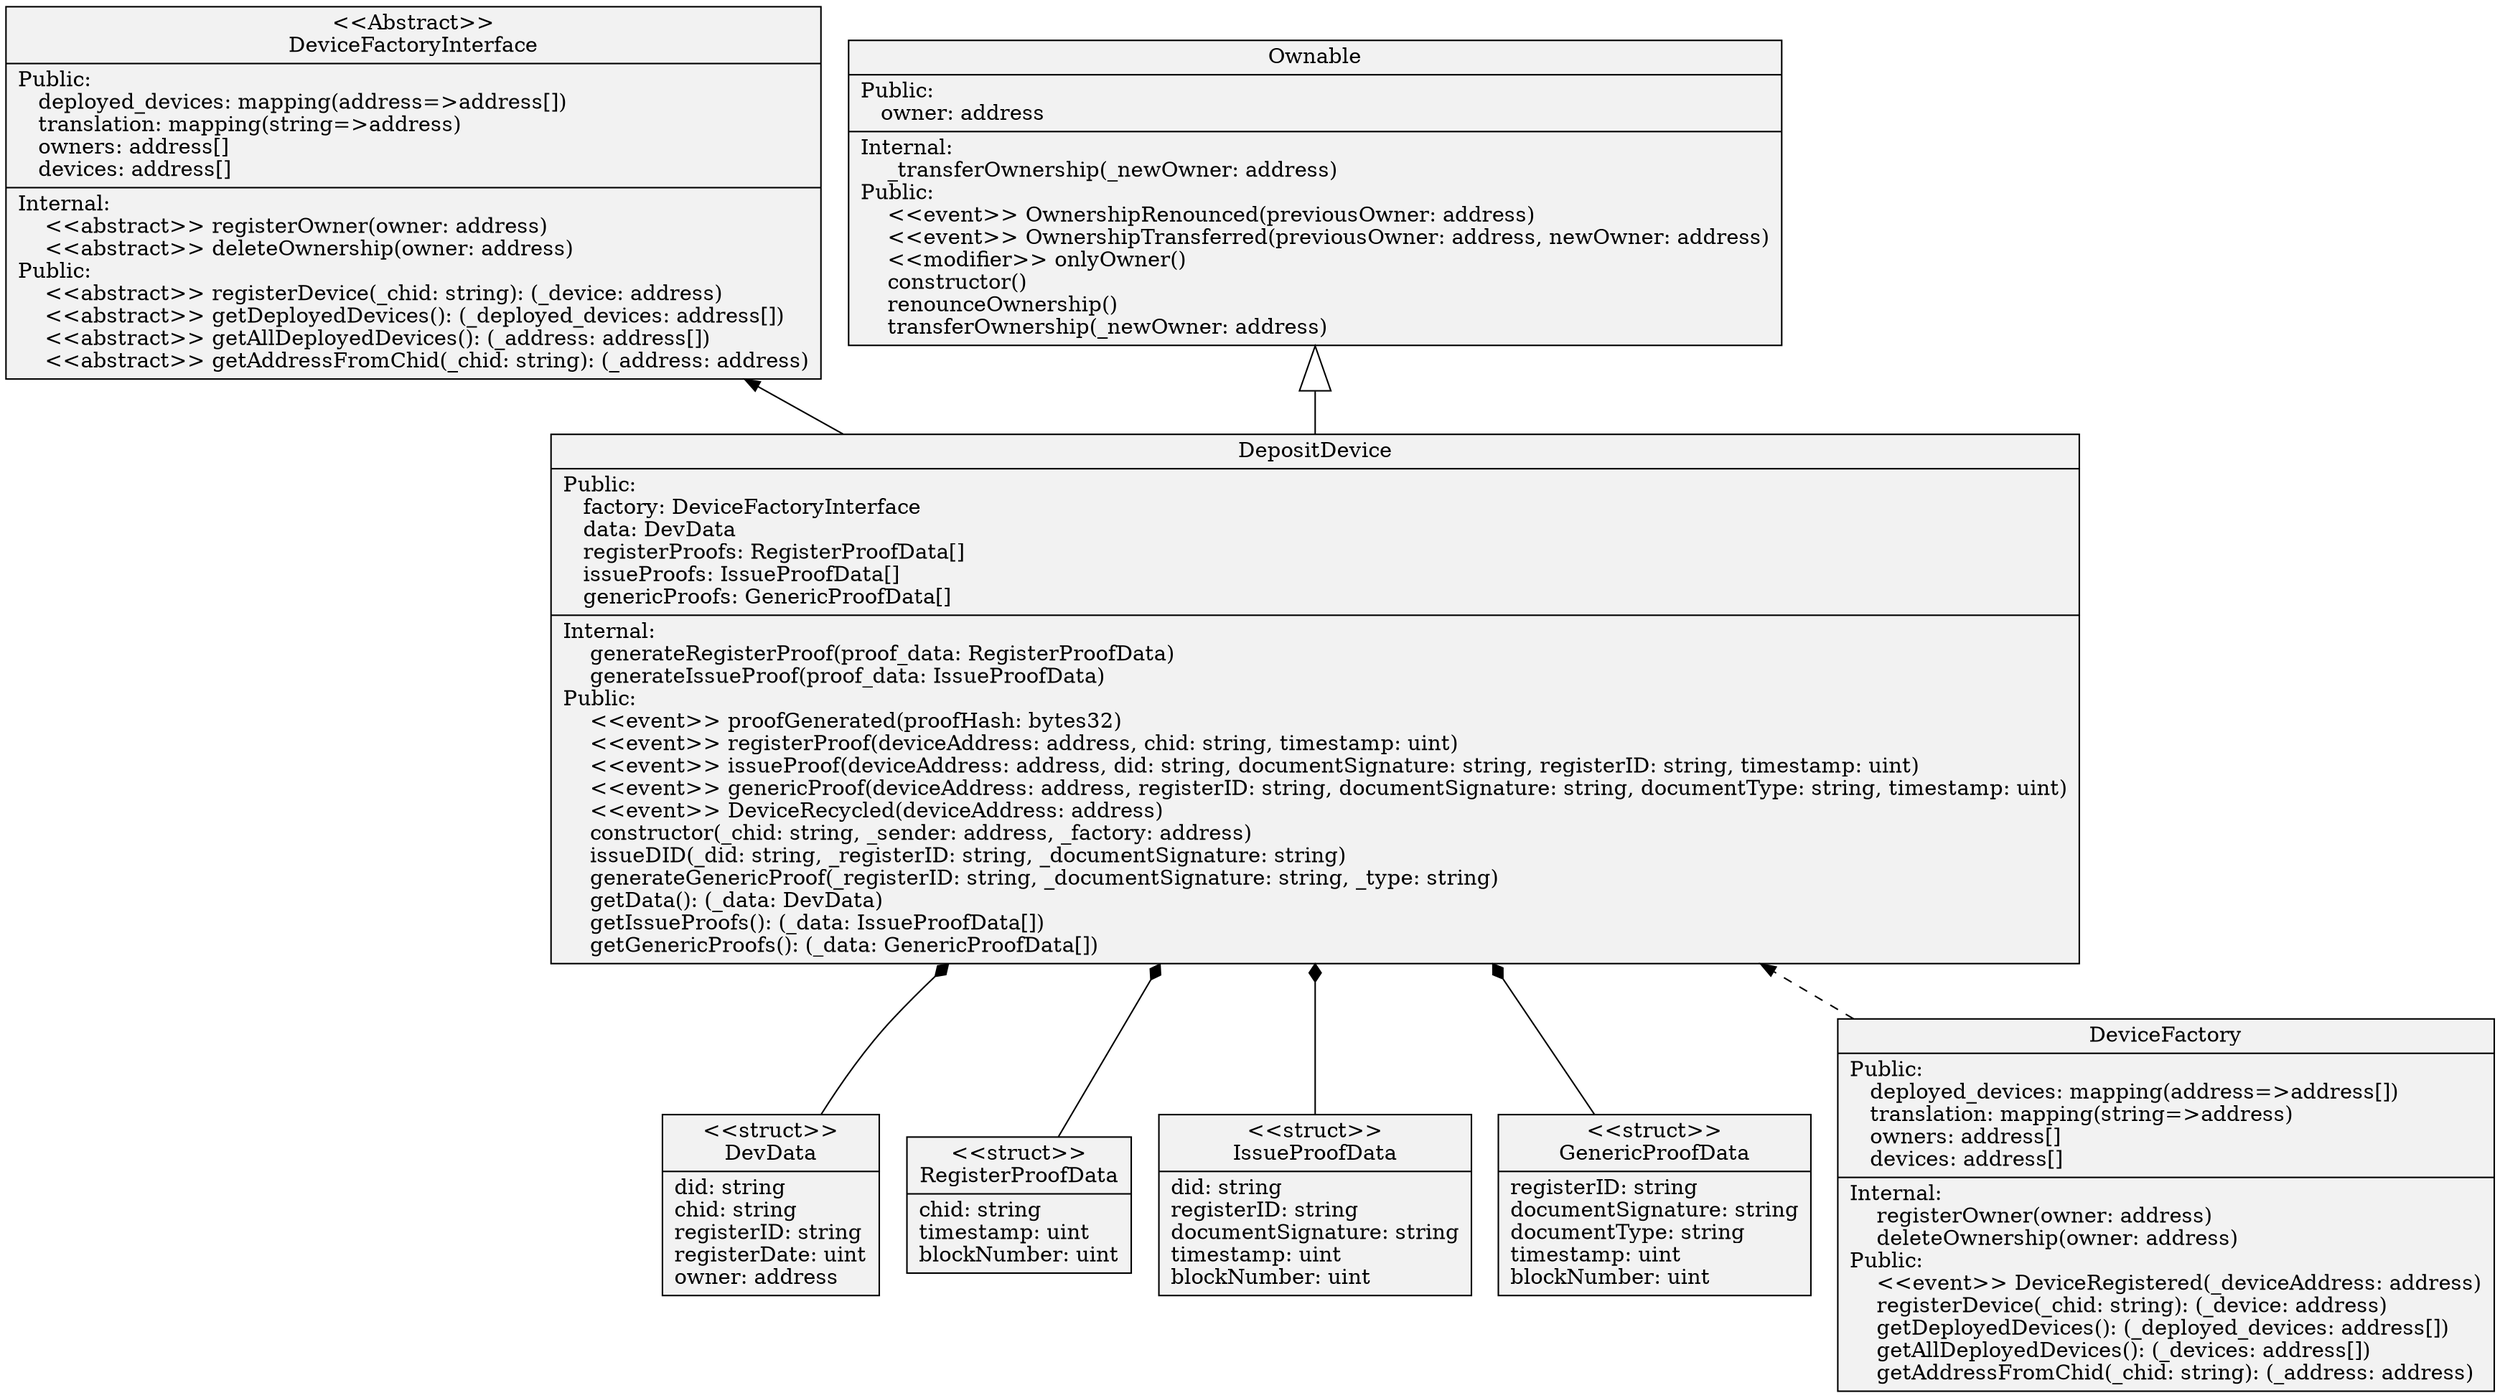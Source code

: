 
digraph UmlClassDiagram {
rankdir=BT
color=black
arrowhead=open
node [shape=record, style=filled, fillcolor=gray95]
subgraph  graph_0 {
label="..\contracts"
0 [label="{DepositDevice| Public:\l\ \ \ factory: DeviceFactoryInterface\l\ \ \ data: DevData\l\ \ \ registerProofs: RegisterProofData[]\l\ \ \ issueProofs: IssueProofData[]\l\ \ \ genericProofs: GenericProofData[]\l| Internal:\l\ \ \ \ generateRegisterProof(proof_data: RegisterProofData)\l\ \ \ \ generateIssueProof(proof_data: IssueProofData)\lPublic:\l\ \ \ \ \<\<event\>\> proofGenerated(proofHash: bytes32)\l\ \ \ \ \<\<event\>\> registerProof(deviceAddress: address, chid: string, timestamp: uint)\l\ \ \ \ \<\<event\>\> issueProof(deviceAddress: address, did: string, documentSignature: string, registerID: string, timestamp: uint)\l\ \ \ \ \<\<event\>\> genericProof(deviceAddress: address, registerID: string, documentSignature: string, documentType: string, timestamp: uint)\l\ \ \ \ \<\<event\>\> DeviceRecycled(deviceAddress: address)\l\ \ \ \ constructor(_chid: string, _sender: address, _factory: address)\l\ \ \ \ issueDID(_did: string, _registerID: string, _documentSignature: string)\l\ \ \ \ generateGenericProof(_registerID: string, _documentSignature: string, _type: string)\l\ \ \ \ getData(): (_data: DevData)\l\ \ \ \ getIssueProofs(): (_data: IssueProofData[])\l\ \ \ \ getGenericProofs(): (_data: GenericProofData[])\l}"]
"0struct0" [label="{\<\<struct\>\>\nDevData|did: string\lchid: string\lregisterID: string\lregisterDate: uint\lowner: address\l}"]
"0struct0" -> 0 [arrowhead=diamond, weight=3]
"0struct1" [label="{\<\<struct\>\>\nRegisterProofData|chid: string\ltimestamp: uint\lblockNumber: uint\l}"]
"0struct1" -> 0 [arrowhead=diamond, weight=3]
"0struct2" [label="{\<\<struct\>\>\nIssueProofData|did: string\lregisterID: string\ldocumentSignature: string\ltimestamp: uint\lblockNumber: uint\l}"]
"0struct2" -> 0 [arrowhead=diamond, weight=3]
"0struct3" [label="{\<\<struct\>\>\nGenericProofData|registerID: string\ldocumentSignature: string\ldocumentType: string\ltimestamp: uint\lblockNumber: uint\l}"]
"0struct3" -> 0 [arrowhead=diamond, weight=3]
1 [label="{DeviceFactory| Public:\l\ \ \ deployed_devices: mapping\(address=\>address[]\)\l\ \ \ translation: mapping\(string=\>address\)\l\ \ \ owners: address[]\l\ \ \ devices: address[]\l| Internal:\l\ \ \ \ registerOwner(owner: address)\l\ \ \ \ deleteOwnership(owner: address)\lPublic:\l\ \ \ \ \<\<event\>\> DeviceRegistered(_deviceAddress: address)\l\ \ \ \ registerDevice(_chid: string): (_device: address)\l\ \ \ \ getDeployedDevices(): (_deployed_devices: address[])\l\ \ \ \ getAllDeployedDevices(): (_devices: address[])\l\ \ \ \ getAddressFromChid(_chid: string): (_address: address)\l}"]
2 [label="{\<\<Abstract\>\>\nDeviceFactoryInterface| Public:\l\ \ \ deployed_devices: mapping\(address=\>address[]\)\l\ \ \ translation: mapping\(string=\>address\)\l\ \ \ owners: address[]\l\ \ \ devices: address[]\l| Internal:\l\ \ \ \ \<\<abstract\>\> registerOwner(owner: address)\l\ \ \ \ \<\<abstract\>\> deleteOwnership(owner: address)\lPublic:\l\ \ \ \ \<\<abstract\>\> registerDevice(_chid: string): (_device: address)\l\ \ \ \ \<\<abstract\>\> getDeployedDevices(): (_deployed_devices: address[])\l\ \ \ \ \<\<abstract\>\> getAllDeployedDevices(): (_address: address[])\l\ \ \ \ \<\<abstract\>\> getAddressFromChid(_chid: string): (_address: address)\l}"]
3 [label="{Ownable| Public:\l\ \ \ owner: address\l| Internal:\l\ \ \ \ _transferOwnership(_newOwner: address)\lPublic:\l\ \ \ \ \<\<event\>\> OwnershipRenounced(previousOwner: address)\l\ \ \ \ \<\<event\>\> OwnershipTransferred(previousOwner: address, newOwner: address)\l\ \ \ \ \<\<modifier\>\> onlyOwner()\l\ \ \ \ constructor()\l\ \ \ \ renounceOwnership()\l\ \ \ \ transferOwnership(_newOwner: address)\l}"]
}
0 -> 3 [arrowhead=empty, arrowsize=3, weight=4, ]
0 -> 2 []
1 -> 0 [style=dashed, ]
}